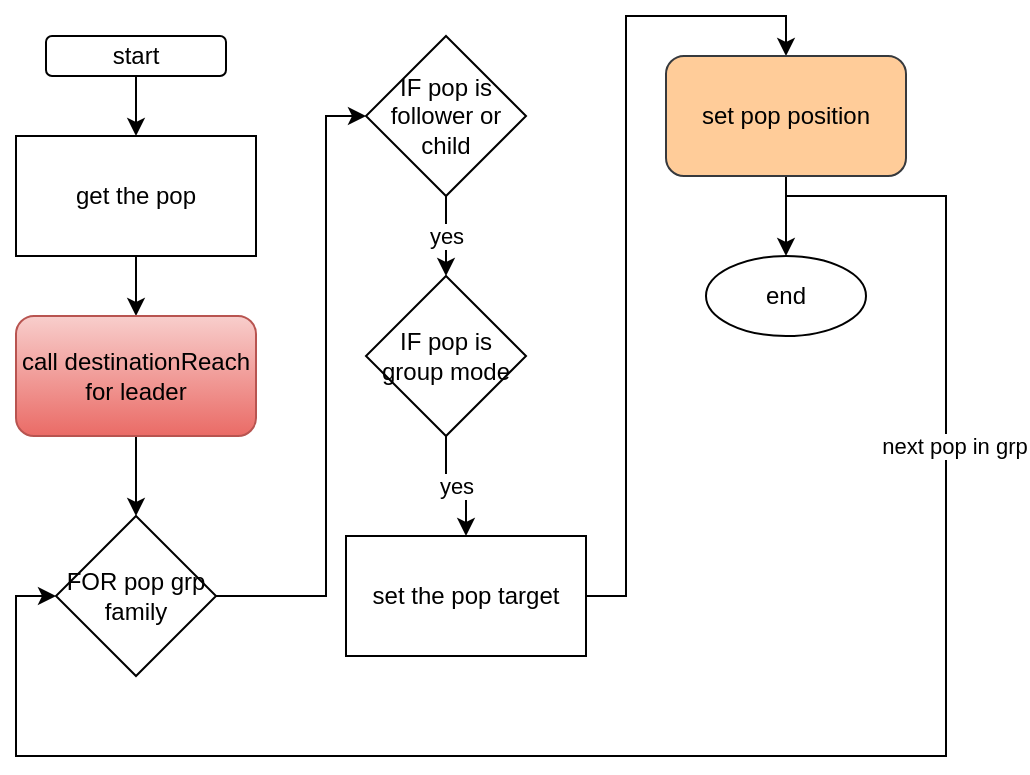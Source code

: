 <mxfile version="17.4.6" type="github">
  <diagram id="M6mnQzZPT9rxvh1CZX1k" name="Page-1">
    <mxGraphModel dx="1038" dy="579" grid="1" gridSize="10" guides="1" tooltips="1" connect="1" arrows="1" fold="1" page="1" pageScale="1" pageWidth="850" pageHeight="1100" math="0" shadow="0">
      <root>
        <mxCell id="0" />
        <mxCell id="1" parent="0" />
        <mxCell id="lzRLfwxq-jTOg__t5AKk-3" value="" style="edgeStyle=orthogonalEdgeStyle;rounded=0;orthogonalLoop=1;jettySize=auto;html=1;" edge="1" parent="1" source="lzRLfwxq-jTOg__t5AKk-1" target="lzRLfwxq-jTOg__t5AKk-2">
          <mxGeometry relative="1" as="geometry" />
        </mxCell>
        <mxCell id="lzRLfwxq-jTOg__t5AKk-1" value="start" style="rounded=1;whiteSpace=wrap;html=1;" vertex="1" parent="1">
          <mxGeometry x="80" y="30" width="90" height="20" as="geometry" />
        </mxCell>
        <mxCell id="lzRLfwxq-jTOg__t5AKk-5" value="" style="edgeStyle=orthogonalEdgeStyle;rounded=0;orthogonalLoop=1;jettySize=auto;html=1;" edge="1" parent="1" source="lzRLfwxq-jTOg__t5AKk-2" target="lzRLfwxq-jTOg__t5AKk-4">
          <mxGeometry relative="1" as="geometry" />
        </mxCell>
        <mxCell id="lzRLfwxq-jTOg__t5AKk-2" value="get the pop&lt;span style=&quot;color: rgba(0 , 0 , 0 , 0) ; font-family: monospace ; font-size: 0px&quot;&gt;%3CmxGraphModel%3E%3Croot%3E%3CmxCell%20id%3D%220%22%2F%3E%3CmxCell%20id%3D%221%22%20parent%3D%220%22%2F%3E%3CmxCell%20id%3D%222%22%20value%3D%22call%20identify%20target%20agent%22%20style%3D%22rounded%3D1%3BwhiteSpace%3Dwrap%3Bhtml%3D1%3BfillColor%3D%23f8cecc%3BgradientColor%3D%23ea6b66%3BstrokeColor%3D%23b85450%3B%22%20vertex%3D%221%22%20parent%3D%221%22%3E%3CmxGeometry%20x%3D%22750%22%20y%3D%22160%22%20width%3D%22120%22%20height%3D%2260%22%20as%3D%22geometry%22%2F%3E%3C%2FmxCell%3E%3C%2Froot%3E%3C%2FmxGraphModel%3E&lt;/span&gt;&lt;span style=&quot;color: rgba(0 , 0 , 0 , 0) ; font-family: monospace ; font-size: 0px&quot;&gt;%3CmxGraphModel%3E%3Croot%3E%3CmxCell%20id%3D%220%22%2F%3E%3CmxCell%20id%3D%221%22%20parent%3D%220%22%2F%3E%3CmxCell%20id%3D%222%22%20value%3D%22call%20identify%20target%20agent%22%20style%3D%22rounded%3D1%3BwhiteSpace%3Dwrap%3Bhtml%3D1%3BfillColor%3D%23f8cecc%3BgradientColor%3D%23ea6b66%3BstrokeColor%3D%23b85450%3B%22%20vertex%3D%221%22%20parent%3D%221%22%3E%3CmxGeometry%20x%3D%22750%22%20y%3D%22160%22%20width%3D%22120%22%20height%3D%2260%22%20as%3D%22geometry%22%2F%3E%3C%2FmxCell%3E%3C%2Froot%3E%3C%2FmxGraphModel%3E&lt;/span&gt;" style="rounded=0;whiteSpace=wrap;html=1;" vertex="1" parent="1">
          <mxGeometry x="65" y="80" width="120" height="60" as="geometry" />
        </mxCell>
        <mxCell id="lzRLfwxq-jTOg__t5AKk-7" value="" style="edgeStyle=orthogonalEdgeStyle;rounded=0;orthogonalLoop=1;jettySize=auto;html=1;" edge="1" parent="1" source="lzRLfwxq-jTOg__t5AKk-4" target="lzRLfwxq-jTOg__t5AKk-6">
          <mxGeometry relative="1" as="geometry" />
        </mxCell>
        <mxCell id="lzRLfwxq-jTOg__t5AKk-4" value="call&amp;nbsp;destinationReach&lt;br&gt;for leader" style="rounded=1;whiteSpace=wrap;html=1;fillColor=#f8cecc;gradientColor=#ea6b66;strokeColor=#b85450;" vertex="1" parent="1">
          <mxGeometry x="65" y="170" width="120" height="60" as="geometry" />
        </mxCell>
        <mxCell id="lzRLfwxq-jTOg__t5AKk-9" value="" style="edgeStyle=orthogonalEdgeStyle;rounded=0;orthogonalLoop=1;jettySize=auto;html=1;" edge="1" parent="1" source="lzRLfwxq-jTOg__t5AKk-6" target="lzRLfwxq-jTOg__t5AKk-8">
          <mxGeometry relative="1" as="geometry">
            <Array as="points">
              <mxPoint x="220" y="310" />
              <mxPoint x="220" y="70" />
            </Array>
          </mxGeometry>
        </mxCell>
        <mxCell id="lzRLfwxq-jTOg__t5AKk-6" value="FOR pop grp family" style="rhombus;whiteSpace=wrap;html=1;" vertex="1" parent="1">
          <mxGeometry x="85" y="270" width="80" height="80" as="geometry" />
        </mxCell>
        <mxCell id="lzRLfwxq-jTOg__t5AKk-11" value="yes" style="edgeStyle=orthogonalEdgeStyle;rounded=0;orthogonalLoop=1;jettySize=auto;html=1;" edge="1" parent="1" source="lzRLfwxq-jTOg__t5AKk-8" target="lzRLfwxq-jTOg__t5AKk-10">
          <mxGeometry relative="1" as="geometry" />
        </mxCell>
        <mxCell id="lzRLfwxq-jTOg__t5AKk-8" value="IF pop is follower or child" style="rhombus;whiteSpace=wrap;html=1;" vertex="1" parent="1">
          <mxGeometry x="240" y="30" width="80" height="80" as="geometry" />
        </mxCell>
        <mxCell id="lzRLfwxq-jTOg__t5AKk-13" value="yes" style="edgeStyle=orthogonalEdgeStyle;rounded=0;orthogonalLoop=1;jettySize=auto;html=1;" edge="1" parent="1" source="lzRLfwxq-jTOg__t5AKk-10" target="lzRLfwxq-jTOg__t5AKk-12">
          <mxGeometry relative="1" as="geometry" />
        </mxCell>
        <mxCell id="lzRLfwxq-jTOg__t5AKk-10" value="IF pop is group mode" style="rhombus;whiteSpace=wrap;html=1;" vertex="1" parent="1">
          <mxGeometry x="240" y="150" width="80" height="80" as="geometry" />
        </mxCell>
        <mxCell id="lzRLfwxq-jTOg__t5AKk-15" style="edgeStyle=orthogonalEdgeStyle;rounded=0;orthogonalLoop=1;jettySize=auto;html=1;entryX=0.5;entryY=0;entryDx=0;entryDy=0;" edge="1" parent="1" source="lzRLfwxq-jTOg__t5AKk-12" target="lzRLfwxq-jTOg__t5AKk-14">
          <mxGeometry relative="1" as="geometry" />
        </mxCell>
        <mxCell id="lzRLfwxq-jTOg__t5AKk-12" value="set the pop target" style="whiteSpace=wrap;html=1;" vertex="1" parent="1">
          <mxGeometry x="230" y="280" width="120" height="60" as="geometry" />
        </mxCell>
        <mxCell id="lzRLfwxq-jTOg__t5AKk-17" value="" style="edgeStyle=orthogonalEdgeStyle;rounded=0;orthogonalLoop=1;jettySize=auto;html=1;" edge="1" parent="1" source="lzRLfwxq-jTOg__t5AKk-14" target="lzRLfwxq-jTOg__t5AKk-16">
          <mxGeometry relative="1" as="geometry" />
        </mxCell>
        <mxCell id="lzRLfwxq-jTOg__t5AKk-20" style="edgeStyle=orthogonalEdgeStyle;rounded=0;orthogonalLoop=1;jettySize=auto;html=1;entryX=0;entryY=0.5;entryDx=0;entryDy=0;" edge="1" parent="1" source="lzRLfwxq-jTOg__t5AKk-14" target="lzRLfwxq-jTOg__t5AKk-6">
          <mxGeometry relative="1" as="geometry">
            <Array as="points">
              <mxPoint x="450" y="110" />
              <mxPoint x="530" y="110" />
              <mxPoint x="530" y="390" />
              <mxPoint x="65" y="390" />
              <mxPoint x="65" y="310" />
            </Array>
          </mxGeometry>
        </mxCell>
        <mxCell id="lzRLfwxq-jTOg__t5AKk-21" value="next pop in grp" style="edgeLabel;html=1;align=center;verticalAlign=middle;resizable=0;points=[];" vertex="1" connectable="0" parent="lzRLfwxq-jTOg__t5AKk-20">
          <mxGeometry x="-0.54" y="4" relative="1" as="geometry">
            <mxPoint as="offset" />
          </mxGeometry>
        </mxCell>
        <mxCell id="lzRLfwxq-jTOg__t5AKk-14" value="set pop position" style="rounded=1;whiteSpace=wrap;html=1;fillColor=#ffcc99;strokeColor=#36393d;" vertex="1" parent="1">
          <mxGeometry x="390" y="40" width="120" height="60" as="geometry" />
        </mxCell>
        <mxCell id="lzRLfwxq-jTOg__t5AKk-16" value="end" style="ellipse;whiteSpace=wrap;html=1;" vertex="1" parent="1">
          <mxGeometry x="410" y="140" width="80" height="40" as="geometry" />
        </mxCell>
      </root>
    </mxGraphModel>
  </diagram>
</mxfile>
